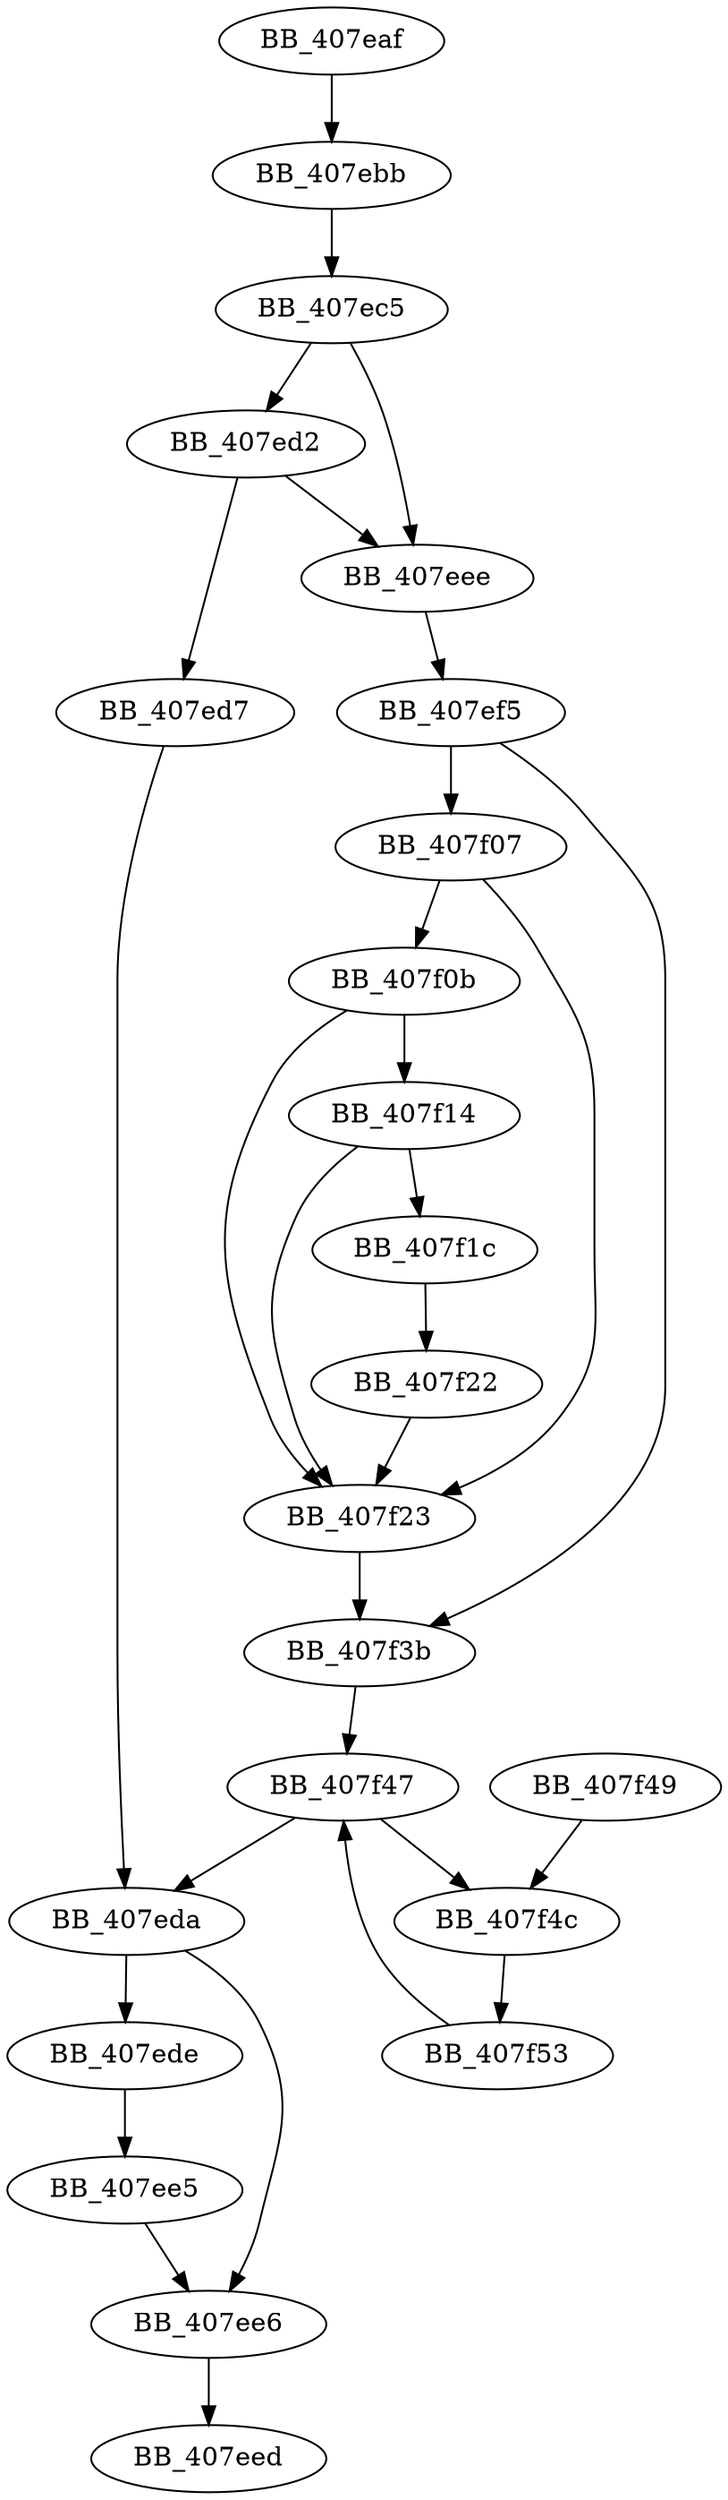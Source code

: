 DiGraph ___updatetmbcinfo{
BB_407eaf->BB_407ebb
BB_407ebb->BB_407ec5
BB_407ec5->BB_407ed2
BB_407ec5->BB_407eee
BB_407ed2->BB_407ed7
BB_407ed2->BB_407eee
BB_407ed7->BB_407eda
BB_407eda->BB_407ede
BB_407eda->BB_407ee6
BB_407ede->BB_407ee5
BB_407ee5->BB_407ee6
BB_407ee6->BB_407eed
BB_407eee->BB_407ef5
BB_407ef5->BB_407f07
BB_407ef5->BB_407f3b
BB_407f07->BB_407f0b
BB_407f07->BB_407f23
BB_407f0b->BB_407f14
BB_407f0b->BB_407f23
BB_407f14->BB_407f1c
BB_407f14->BB_407f23
BB_407f1c->BB_407f22
BB_407f22->BB_407f23
BB_407f23->BB_407f3b
BB_407f3b->BB_407f47
BB_407f47->BB_407eda
BB_407f47->BB_407f4c
BB_407f49->BB_407f4c
BB_407f4c->BB_407f53
BB_407f53->BB_407f47
}
